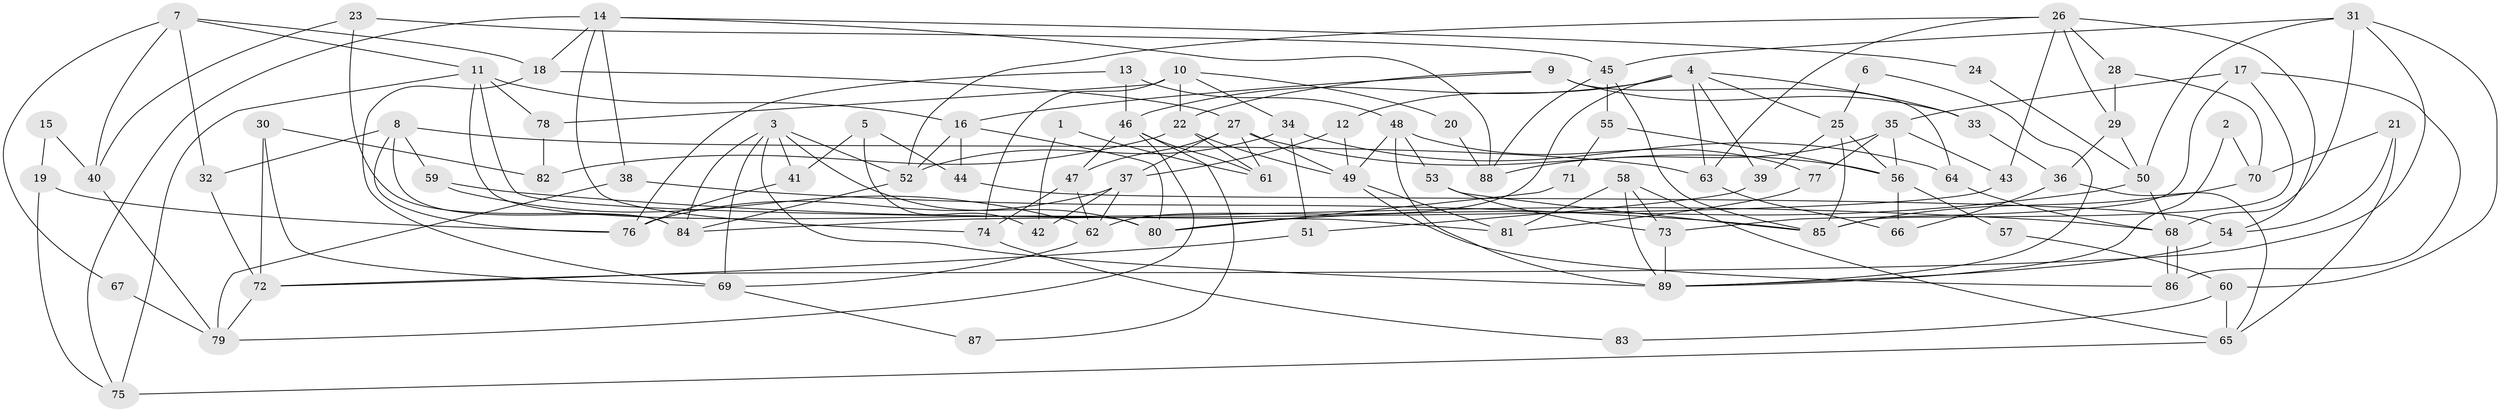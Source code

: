 // coarse degree distribution, {2: 0.08928571428571429, 9: 0.017857142857142856, 11: 0.017857142857142856, 4: 0.125, 7: 0.17857142857142858, 6: 0.17857142857142858, 5: 0.10714285714285714, 3: 0.21428571428571427, 8: 0.07142857142857142}
// Generated by graph-tools (version 1.1) at 2025/41/03/06/25 10:41:59]
// undirected, 89 vertices, 178 edges
graph export_dot {
graph [start="1"]
  node [color=gray90,style=filled];
  1;
  2;
  3;
  4;
  5;
  6;
  7;
  8;
  9;
  10;
  11;
  12;
  13;
  14;
  15;
  16;
  17;
  18;
  19;
  20;
  21;
  22;
  23;
  24;
  25;
  26;
  27;
  28;
  29;
  30;
  31;
  32;
  33;
  34;
  35;
  36;
  37;
  38;
  39;
  40;
  41;
  42;
  43;
  44;
  45;
  46;
  47;
  48;
  49;
  50;
  51;
  52;
  53;
  54;
  55;
  56;
  57;
  58;
  59;
  60;
  61;
  62;
  63;
  64;
  65;
  66;
  67;
  68;
  69;
  70;
  71;
  72;
  73;
  74;
  75;
  76;
  77;
  78;
  79;
  80;
  81;
  82;
  83;
  84;
  85;
  86;
  87;
  88;
  89;
  1 -- 42;
  1 -- 61;
  2 -- 70;
  2 -- 89;
  3 -- 52;
  3 -- 84;
  3 -- 41;
  3 -- 69;
  3 -- 80;
  3 -- 89;
  4 -- 12;
  4 -- 46;
  4 -- 25;
  4 -- 33;
  4 -- 39;
  4 -- 62;
  4 -- 63;
  5 -- 41;
  5 -- 44;
  5 -- 42;
  6 -- 25;
  6 -- 89;
  7 -- 18;
  7 -- 40;
  7 -- 11;
  7 -- 32;
  7 -- 67;
  8 -- 84;
  8 -- 32;
  8 -- 59;
  8 -- 63;
  8 -- 76;
  9 -- 22;
  9 -- 16;
  9 -- 33;
  9 -- 64;
  10 -- 34;
  10 -- 22;
  10 -- 20;
  10 -- 74;
  10 -- 78;
  11 -- 80;
  11 -- 16;
  11 -- 75;
  11 -- 78;
  11 -- 81;
  12 -- 37;
  12 -- 49;
  13 -- 48;
  13 -- 76;
  13 -- 46;
  14 -- 74;
  14 -- 18;
  14 -- 24;
  14 -- 38;
  14 -- 75;
  14 -- 88;
  15 -- 19;
  15 -- 40;
  16 -- 80;
  16 -- 44;
  16 -- 52;
  17 -- 35;
  17 -- 85;
  17 -- 73;
  17 -- 86;
  18 -- 69;
  18 -- 27;
  19 -- 76;
  19 -- 75;
  20 -- 88;
  21 -- 65;
  21 -- 54;
  21 -- 70;
  22 -- 82;
  22 -- 49;
  22 -- 61;
  23 -- 84;
  23 -- 45;
  23 -- 40;
  24 -- 50;
  25 -- 56;
  25 -- 39;
  25 -- 85;
  26 -- 63;
  26 -- 28;
  26 -- 29;
  26 -- 43;
  26 -- 52;
  26 -- 54;
  27 -- 61;
  27 -- 49;
  27 -- 37;
  27 -- 47;
  27 -- 56;
  28 -- 70;
  28 -- 29;
  29 -- 36;
  29 -- 50;
  30 -- 72;
  30 -- 69;
  30 -- 82;
  31 -- 68;
  31 -- 72;
  31 -- 45;
  31 -- 50;
  31 -- 60;
  32 -- 72;
  33 -- 36;
  34 -- 52;
  34 -- 64;
  34 -- 51;
  35 -- 77;
  35 -- 56;
  35 -- 43;
  35 -- 88;
  36 -- 65;
  36 -- 66;
  37 -- 62;
  37 -- 42;
  37 -- 76;
  38 -- 85;
  38 -- 79;
  39 -- 51;
  40 -- 79;
  41 -- 76;
  43 -- 84;
  44 -- 54;
  45 -- 88;
  45 -- 55;
  45 -- 85;
  46 -- 47;
  46 -- 61;
  46 -- 79;
  46 -- 87;
  47 -- 62;
  47 -- 74;
  48 -- 89;
  48 -- 53;
  48 -- 49;
  48 -- 77;
  49 -- 86;
  49 -- 81;
  50 -- 68;
  50 -- 80;
  51 -- 72;
  52 -- 84;
  53 -- 85;
  53 -- 73;
  54 -- 89;
  55 -- 56;
  55 -- 71;
  56 -- 66;
  56 -- 57;
  57 -- 60;
  58 -- 81;
  58 -- 73;
  58 -- 65;
  58 -- 89;
  59 -- 68;
  59 -- 62;
  60 -- 65;
  60 -- 83;
  62 -- 69;
  63 -- 66;
  64 -- 68;
  65 -- 75;
  67 -- 79;
  68 -- 86;
  68 -- 86;
  69 -- 87;
  70 -- 85;
  71 -- 80;
  72 -- 79;
  73 -- 89;
  74 -- 83;
  77 -- 81;
  78 -- 82;
}
